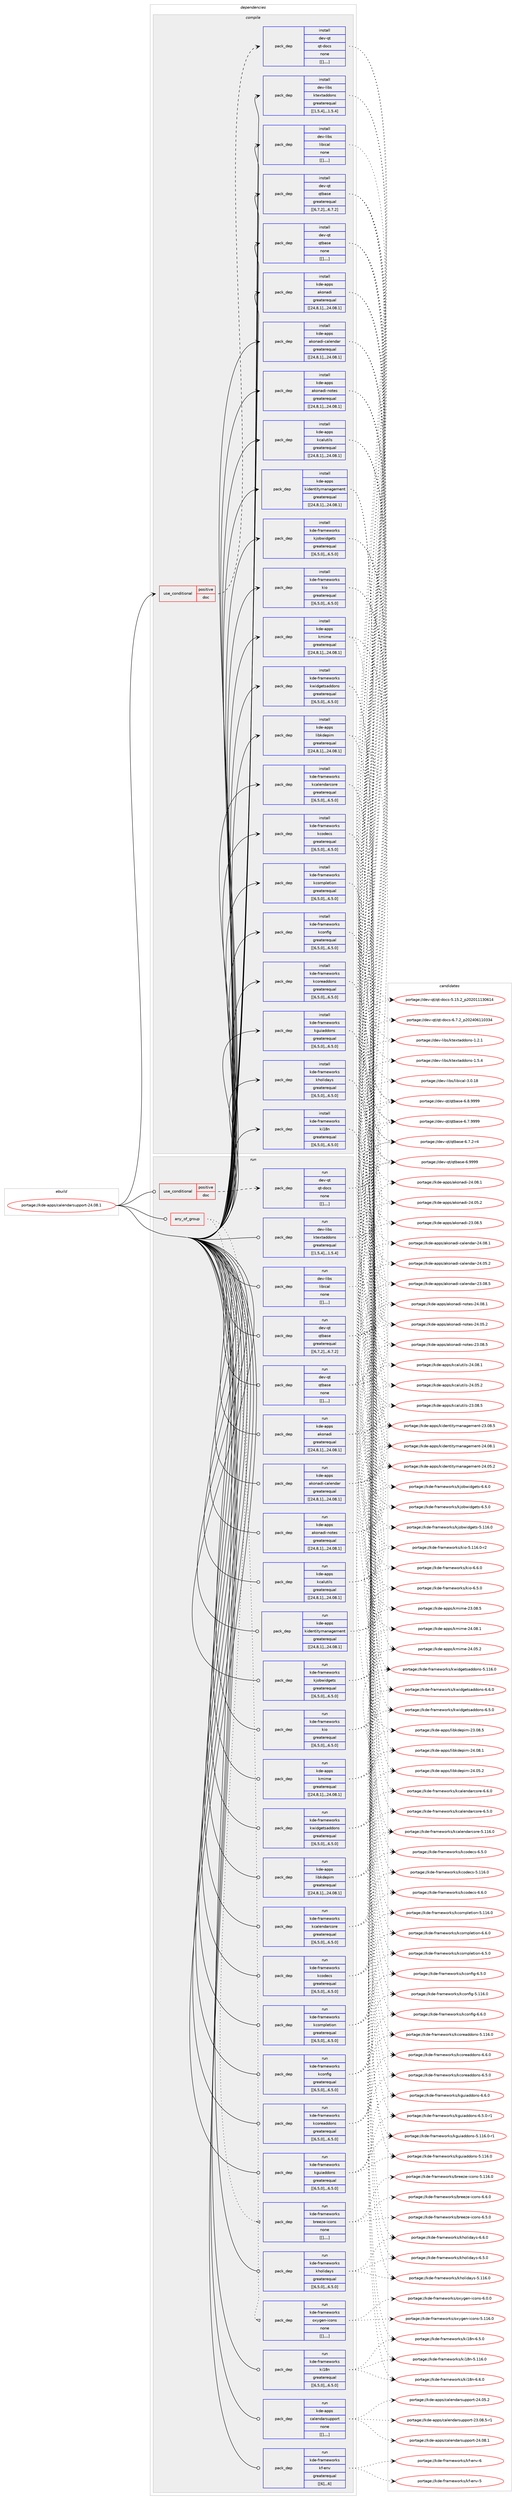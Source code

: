 digraph prolog {

# *************
# Graph options
# *************

newrank=true;
concentrate=true;
compound=true;
graph [rankdir=LR,fontname=Helvetica,fontsize=10,ranksep=1.5];#, ranksep=2.5, nodesep=0.2];
edge  [arrowhead=vee];
node  [fontname=Helvetica,fontsize=10];

# **********
# The ebuild
# **********

subgraph cluster_leftcol {
color=gray;
label=<<i>ebuild</i>>;
id [label="portage://kde-apps/calendarsupport-24.08.1", color=red, width=4, href="../kde-apps/calendarsupport-24.08.1.svg"];
}

# ****************
# The dependencies
# ****************

subgraph cluster_midcol {
color=gray;
label=<<i>dependencies</i>>;
subgraph cluster_compile {
fillcolor="#eeeeee";
style=filled;
label=<<i>compile</i>>;
subgraph cond68653 {
dependency251600 [label=<<TABLE BORDER="0" CELLBORDER="1" CELLSPACING="0" CELLPADDING="4"><TR><TD ROWSPAN="3" CELLPADDING="10">use_conditional</TD></TR><TR><TD>positive</TD></TR><TR><TD>doc</TD></TR></TABLE>>, shape=none, color=red];
subgraph pack181320 {
dependency251601 [label=<<TABLE BORDER="0" CELLBORDER="1" CELLSPACING="0" CELLPADDING="4" WIDTH="220"><TR><TD ROWSPAN="6" CELLPADDING="30">pack_dep</TD></TR><TR><TD WIDTH="110">install</TD></TR><TR><TD>dev-qt</TD></TR><TR><TD>qt-docs</TD></TR><TR><TD>none</TD></TR><TR><TD>[[],,,,]</TD></TR></TABLE>>, shape=none, color=blue];
}
dependency251600:e -> dependency251601:w [weight=20,style="dashed",arrowhead="vee"];
}
id:e -> dependency251600:w [weight=20,style="solid",arrowhead="vee"];
subgraph pack181321 {
dependency251602 [label=<<TABLE BORDER="0" CELLBORDER="1" CELLSPACING="0" CELLPADDING="4" WIDTH="220"><TR><TD ROWSPAN="6" CELLPADDING="30">pack_dep</TD></TR><TR><TD WIDTH="110">install</TD></TR><TR><TD>dev-libs</TD></TR><TR><TD>ktextaddons</TD></TR><TR><TD>greaterequal</TD></TR><TR><TD>[[1,5,4],,,1.5.4]</TD></TR></TABLE>>, shape=none, color=blue];
}
id:e -> dependency251602:w [weight=20,style="solid",arrowhead="vee"];
subgraph pack181322 {
dependency251603 [label=<<TABLE BORDER="0" CELLBORDER="1" CELLSPACING="0" CELLPADDING="4" WIDTH="220"><TR><TD ROWSPAN="6" CELLPADDING="30">pack_dep</TD></TR><TR><TD WIDTH="110">install</TD></TR><TR><TD>dev-libs</TD></TR><TR><TD>libical</TD></TR><TR><TD>none</TD></TR><TR><TD>[[],,,,]</TD></TR></TABLE>>, shape=none, color=blue];
}
id:e -> dependency251603:w [weight=20,style="solid",arrowhead="vee"];
subgraph pack181323 {
dependency251604 [label=<<TABLE BORDER="0" CELLBORDER="1" CELLSPACING="0" CELLPADDING="4" WIDTH="220"><TR><TD ROWSPAN="6" CELLPADDING="30">pack_dep</TD></TR><TR><TD WIDTH="110">install</TD></TR><TR><TD>dev-qt</TD></TR><TR><TD>qtbase</TD></TR><TR><TD>greaterequal</TD></TR><TR><TD>[[6,7,2],,,6.7.2]</TD></TR></TABLE>>, shape=none, color=blue];
}
id:e -> dependency251604:w [weight=20,style="solid",arrowhead="vee"];
subgraph pack181324 {
dependency251605 [label=<<TABLE BORDER="0" CELLBORDER="1" CELLSPACING="0" CELLPADDING="4" WIDTH="220"><TR><TD ROWSPAN="6" CELLPADDING="30">pack_dep</TD></TR><TR><TD WIDTH="110">install</TD></TR><TR><TD>dev-qt</TD></TR><TR><TD>qtbase</TD></TR><TR><TD>none</TD></TR><TR><TD>[[],,,,]</TD></TR></TABLE>>, shape=none, color=blue];
}
id:e -> dependency251605:w [weight=20,style="solid",arrowhead="vee"];
subgraph pack181325 {
dependency251606 [label=<<TABLE BORDER="0" CELLBORDER="1" CELLSPACING="0" CELLPADDING="4" WIDTH="220"><TR><TD ROWSPAN="6" CELLPADDING="30">pack_dep</TD></TR><TR><TD WIDTH="110">install</TD></TR><TR><TD>kde-apps</TD></TR><TR><TD>akonadi</TD></TR><TR><TD>greaterequal</TD></TR><TR><TD>[[24,8,1],,,24.08.1]</TD></TR></TABLE>>, shape=none, color=blue];
}
id:e -> dependency251606:w [weight=20,style="solid",arrowhead="vee"];
subgraph pack181326 {
dependency251607 [label=<<TABLE BORDER="0" CELLBORDER="1" CELLSPACING="0" CELLPADDING="4" WIDTH="220"><TR><TD ROWSPAN="6" CELLPADDING="30">pack_dep</TD></TR><TR><TD WIDTH="110">install</TD></TR><TR><TD>kde-apps</TD></TR><TR><TD>akonadi-calendar</TD></TR><TR><TD>greaterequal</TD></TR><TR><TD>[[24,8,1],,,24.08.1]</TD></TR></TABLE>>, shape=none, color=blue];
}
id:e -> dependency251607:w [weight=20,style="solid",arrowhead="vee"];
subgraph pack181327 {
dependency251608 [label=<<TABLE BORDER="0" CELLBORDER="1" CELLSPACING="0" CELLPADDING="4" WIDTH="220"><TR><TD ROWSPAN="6" CELLPADDING="30">pack_dep</TD></TR><TR><TD WIDTH="110">install</TD></TR><TR><TD>kde-apps</TD></TR><TR><TD>akonadi-notes</TD></TR><TR><TD>greaterequal</TD></TR><TR><TD>[[24,8,1],,,24.08.1]</TD></TR></TABLE>>, shape=none, color=blue];
}
id:e -> dependency251608:w [weight=20,style="solid",arrowhead="vee"];
subgraph pack181328 {
dependency251609 [label=<<TABLE BORDER="0" CELLBORDER="1" CELLSPACING="0" CELLPADDING="4" WIDTH="220"><TR><TD ROWSPAN="6" CELLPADDING="30">pack_dep</TD></TR><TR><TD WIDTH="110">install</TD></TR><TR><TD>kde-apps</TD></TR><TR><TD>kcalutils</TD></TR><TR><TD>greaterequal</TD></TR><TR><TD>[[24,8,1],,,24.08.1]</TD></TR></TABLE>>, shape=none, color=blue];
}
id:e -> dependency251609:w [weight=20,style="solid",arrowhead="vee"];
subgraph pack181329 {
dependency251610 [label=<<TABLE BORDER="0" CELLBORDER="1" CELLSPACING="0" CELLPADDING="4" WIDTH="220"><TR><TD ROWSPAN="6" CELLPADDING="30">pack_dep</TD></TR><TR><TD WIDTH="110">install</TD></TR><TR><TD>kde-apps</TD></TR><TR><TD>kidentitymanagement</TD></TR><TR><TD>greaterequal</TD></TR><TR><TD>[[24,8,1],,,24.08.1]</TD></TR></TABLE>>, shape=none, color=blue];
}
id:e -> dependency251610:w [weight=20,style="solid",arrowhead="vee"];
subgraph pack181330 {
dependency251611 [label=<<TABLE BORDER="0" CELLBORDER="1" CELLSPACING="0" CELLPADDING="4" WIDTH="220"><TR><TD ROWSPAN="6" CELLPADDING="30">pack_dep</TD></TR><TR><TD WIDTH="110">install</TD></TR><TR><TD>kde-apps</TD></TR><TR><TD>kmime</TD></TR><TR><TD>greaterequal</TD></TR><TR><TD>[[24,8,1],,,24.08.1]</TD></TR></TABLE>>, shape=none, color=blue];
}
id:e -> dependency251611:w [weight=20,style="solid",arrowhead="vee"];
subgraph pack181331 {
dependency251612 [label=<<TABLE BORDER="0" CELLBORDER="1" CELLSPACING="0" CELLPADDING="4" WIDTH="220"><TR><TD ROWSPAN="6" CELLPADDING="30">pack_dep</TD></TR><TR><TD WIDTH="110">install</TD></TR><TR><TD>kde-apps</TD></TR><TR><TD>libkdepim</TD></TR><TR><TD>greaterequal</TD></TR><TR><TD>[[24,8,1],,,24.08.1]</TD></TR></TABLE>>, shape=none, color=blue];
}
id:e -> dependency251612:w [weight=20,style="solid",arrowhead="vee"];
subgraph pack181332 {
dependency251613 [label=<<TABLE BORDER="0" CELLBORDER="1" CELLSPACING="0" CELLPADDING="4" WIDTH="220"><TR><TD ROWSPAN="6" CELLPADDING="30">pack_dep</TD></TR><TR><TD WIDTH="110">install</TD></TR><TR><TD>kde-frameworks</TD></TR><TR><TD>kcalendarcore</TD></TR><TR><TD>greaterequal</TD></TR><TR><TD>[[6,5,0],,,6.5.0]</TD></TR></TABLE>>, shape=none, color=blue];
}
id:e -> dependency251613:w [weight=20,style="solid",arrowhead="vee"];
subgraph pack181333 {
dependency251614 [label=<<TABLE BORDER="0" CELLBORDER="1" CELLSPACING="0" CELLPADDING="4" WIDTH="220"><TR><TD ROWSPAN="6" CELLPADDING="30">pack_dep</TD></TR><TR><TD WIDTH="110">install</TD></TR><TR><TD>kde-frameworks</TD></TR><TR><TD>kcodecs</TD></TR><TR><TD>greaterequal</TD></TR><TR><TD>[[6,5,0],,,6.5.0]</TD></TR></TABLE>>, shape=none, color=blue];
}
id:e -> dependency251614:w [weight=20,style="solid",arrowhead="vee"];
subgraph pack181334 {
dependency251615 [label=<<TABLE BORDER="0" CELLBORDER="1" CELLSPACING="0" CELLPADDING="4" WIDTH="220"><TR><TD ROWSPAN="6" CELLPADDING="30">pack_dep</TD></TR><TR><TD WIDTH="110">install</TD></TR><TR><TD>kde-frameworks</TD></TR><TR><TD>kcompletion</TD></TR><TR><TD>greaterequal</TD></TR><TR><TD>[[6,5,0],,,6.5.0]</TD></TR></TABLE>>, shape=none, color=blue];
}
id:e -> dependency251615:w [weight=20,style="solid",arrowhead="vee"];
subgraph pack181335 {
dependency251616 [label=<<TABLE BORDER="0" CELLBORDER="1" CELLSPACING="0" CELLPADDING="4" WIDTH="220"><TR><TD ROWSPAN="6" CELLPADDING="30">pack_dep</TD></TR><TR><TD WIDTH="110">install</TD></TR><TR><TD>kde-frameworks</TD></TR><TR><TD>kconfig</TD></TR><TR><TD>greaterequal</TD></TR><TR><TD>[[6,5,0],,,6.5.0]</TD></TR></TABLE>>, shape=none, color=blue];
}
id:e -> dependency251616:w [weight=20,style="solid",arrowhead="vee"];
subgraph pack181336 {
dependency251617 [label=<<TABLE BORDER="0" CELLBORDER="1" CELLSPACING="0" CELLPADDING="4" WIDTH="220"><TR><TD ROWSPAN="6" CELLPADDING="30">pack_dep</TD></TR><TR><TD WIDTH="110">install</TD></TR><TR><TD>kde-frameworks</TD></TR><TR><TD>kcoreaddons</TD></TR><TR><TD>greaterequal</TD></TR><TR><TD>[[6,5,0],,,6.5.0]</TD></TR></TABLE>>, shape=none, color=blue];
}
id:e -> dependency251617:w [weight=20,style="solid",arrowhead="vee"];
subgraph pack181337 {
dependency251618 [label=<<TABLE BORDER="0" CELLBORDER="1" CELLSPACING="0" CELLPADDING="4" WIDTH="220"><TR><TD ROWSPAN="6" CELLPADDING="30">pack_dep</TD></TR><TR><TD WIDTH="110">install</TD></TR><TR><TD>kde-frameworks</TD></TR><TR><TD>kguiaddons</TD></TR><TR><TD>greaterequal</TD></TR><TR><TD>[[6,5,0],,,6.5.0]</TD></TR></TABLE>>, shape=none, color=blue];
}
id:e -> dependency251618:w [weight=20,style="solid",arrowhead="vee"];
subgraph pack181338 {
dependency251619 [label=<<TABLE BORDER="0" CELLBORDER="1" CELLSPACING="0" CELLPADDING="4" WIDTH="220"><TR><TD ROWSPAN="6" CELLPADDING="30">pack_dep</TD></TR><TR><TD WIDTH="110">install</TD></TR><TR><TD>kde-frameworks</TD></TR><TR><TD>kholidays</TD></TR><TR><TD>greaterequal</TD></TR><TR><TD>[[6,5,0],,,6.5.0]</TD></TR></TABLE>>, shape=none, color=blue];
}
id:e -> dependency251619:w [weight=20,style="solid",arrowhead="vee"];
subgraph pack181339 {
dependency251620 [label=<<TABLE BORDER="0" CELLBORDER="1" CELLSPACING="0" CELLPADDING="4" WIDTH="220"><TR><TD ROWSPAN="6" CELLPADDING="30">pack_dep</TD></TR><TR><TD WIDTH="110">install</TD></TR><TR><TD>kde-frameworks</TD></TR><TR><TD>ki18n</TD></TR><TR><TD>greaterequal</TD></TR><TR><TD>[[6,5,0],,,6.5.0]</TD></TR></TABLE>>, shape=none, color=blue];
}
id:e -> dependency251620:w [weight=20,style="solid",arrowhead="vee"];
subgraph pack181340 {
dependency251621 [label=<<TABLE BORDER="0" CELLBORDER="1" CELLSPACING="0" CELLPADDING="4" WIDTH="220"><TR><TD ROWSPAN="6" CELLPADDING="30">pack_dep</TD></TR><TR><TD WIDTH="110">install</TD></TR><TR><TD>kde-frameworks</TD></TR><TR><TD>kio</TD></TR><TR><TD>greaterequal</TD></TR><TR><TD>[[6,5,0],,,6.5.0]</TD></TR></TABLE>>, shape=none, color=blue];
}
id:e -> dependency251621:w [weight=20,style="solid",arrowhead="vee"];
subgraph pack181341 {
dependency251622 [label=<<TABLE BORDER="0" CELLBORDER="1" CELLSPACING="0" CELLPADDING="4" WIDTH="220"><TR><TD ROWSPAN="6" CELLPADDING="30">pack_dep</TD></TR><TR><TD WIDTH="110">install</TD></TR><TR><TD>kde-frameworks</TD></TR><TR><TD>kjobwidgets</TD></TR><TR><TD>greaterequal</TD></TR><TR><TD>[[6,5,0],,,6.5.0]</TD></TR></TABLE>>, shape=none, color=blue];
}
id:e -> dependency251622:w [weight=20,style="solid",arrowhead="vee"];
subgraph pack181342 {
dependency251623 [label=<<TABLE BORDER="0" CELLBORDER="1" CELLSPACING="0" CELLPADDING="4" WIDTH="220"><TR><TD ROWSPAN="6" CELLPADDING="30">pack_dep</TD></TR><TR><TD WIDTH="110">install</TD></TR><TR><TD>kde-frameworks</TD></TR><TR><TD>kwidgetsaddons</TD></TR><TR><TD>greaterequal</TD></TR><TR><TD>[[6,5,0],,,6.5.0]</TD></TR></TABLE>>, shape=none, color=blue];
}
id:e -> dependency251623:w [weight=20,style="solid",arrowhead="vee"];
}
subgraph cluster_compileandrun {
fillcolor="#eeeeee";
style=filled;
label=<<i>compile and run</i>>;
}
subgraph cluster_run {
fillcolor="#eeeeee";
style=filled;
label=<<i>run</i>>;
subgraph any1467 {
dependency251624 [label=<<TABLE BORDER="0" CELLBORDER="1" CELLSPACING="0" CELLPADDING="4"><TR><TD CELLPADDING="10">any_of_group</TD></TR></TABLE>>, shape=none, color=red];subgraph pack181343 {
dependency251625 [label=<<TABLE BORDER="0" CELLBORDER="1" CELLSPACING="0" CELLPADDING="4" WIDTH="220"><TR><TD ROWSPAN="6" CELLPADDING="30">pack_dep</TD></TR><TR><TD WIDTH="110">run</TD></TR><TR><TD>kde-frameworks</TD></TR><TR><TD>breeze-icons</TD></TR><TR><TD>none</TD></TR><TR><TD>[[],,,,]</TD></TR></TABLE>>, shape=none, color=blue];
}
dependency251624:e -> dependency251625:w [weight=20,style="dotted",arrowhead="oinv"];
subgraph pack181344 {
dependency251626 [label=<<TABLE BORDER="0" CELLBORDER="1" CELLSPACING="0" CELLPADDING="4" WIDTH="220"><TR><TD ROWSPAN="6" CELLPADDING="30">pack_dep</TD></TR><TR><TD WIDTH="110">run</TD></TR><TR><TD>kde-frameworks</TD></TR><TR><TD>oxygen-icons</TD></TR><TR><TD>none</TD></TR><TR><TD>[[],,,,]</TD></TR></TABLE>>, shape=none, color=blue];
}
dependency251624:e -> dependency251626:w [weight=20,style="dotted",arrowhead="oinv"];
}
id:e -> dependency251624:w [weight=20,style="solid",arrowhead="odot"];
subgraph cond68654 {
dependency251627 [label=<<TABLE BORDER="0" CELLBORDER="1" CELLSPACING="0" CELLPADDING="4"><TR><TD ROWSPAN="3" CELLPADDING="10">use_conditional</TD></TR><TR><TD>positive</TD></TR><TR><TD>doc</TD></TR></TABLE>>, shape=none, color=red];
subgraph pack181345 {
dependency251628 [label=<<TABLE BORDER="0" CELLBORDER="1" CELLSPACING="0" CELLPADDING="4" WIDTH="220"><TR><TD ROWSPAN="6" CELLPADDING="30">pack_dep</TD></TR><TR><TD WIDTH="110">run</TD></TR><TR><TD>dev-qt</TD></TR><TR><TD>qt-docs</TD></TR><TR><TD>none</TD></TR><TR><TD>[[],,,,]</TD></TR></TABLE>>, shape=none, color=blue];
}
dependency251627:e -> dependency251628:w [weight=20,style="dashed",arrowhead="vee"];
}
id:e -> dependency251627:w [weight=20,style="solid",arrowhead="odot"];
subgraph pack181346 {
dependency251629 [label=<<TABLE BORDER="0" CELLBORDER="1" CELLSPACING="0" CELLPADDING="4" WIDTH="220"><TR><TD ROWSPAN="6" CELLPADDING="30">pack_dep</TD></TR><TR><TD WIDTH="110">run</TD></TR><TR><TD>dev-libs</TD></TR><TR><TD>ktextaddons</TD></TR><TR><TD>greaterequal</TD></TR><TR><TD>[[1,5,4],,,1.5.4]</TD></TR></TABLE>>, shape=none, color=blue];
}
id:e -> dependency251629:w [weight=20,style="solid",arrowhead="odot"];
subgraph pack181347 {
dependency251630 [label=<<TABLE BORDER="0" CELLBORDER="1" CELLSPACING="0" CELLPADDING="4" WIDTH="220"><TR><TD ROWSPAN="6" CELLPADDING="30">pack_dep</TD></TR><TR><TD WIDTH="110">run</TD></TR><TR><TD>dev-libs</TD></TR><TR><TD>libical</TD></TR><TR><TD>none</TD></TR><TR><TD>[[],,,,]</TD></TR></TABLE>>, shape=none, color=blue];
}
id:e -> dependency251630:w [weight=20,style="solid",arrowhead="odot"];
subgraph pack181348 {
dependency251631 [label=<<TABLE BORDER="0" CELLBORDER="1" CELLSPACING="0" CELLPADDING="4" WIDTH="220"><TR><TD ROWSPAN="6" CELLPADDING="30">pack_dep</TD></TR><TR><TD WIDTH="110">run</TD></TR><TR><TD>dev-qt</TD></TR><TR><TD>qtbase</TD></TR><TR><TD>greaterequal</TD></TR><TR><TD>[[6,7,2],,,6.7.2]</TD></TR></TABLE>>, shape=none, color=blue];
}
id:e -> dependency251631:w [weight=20,style="solid",arrowhead="odot"];
subgraph pack181349 {
dependency251632 [label=<<TABLE BORDER="0" CELLBORDER="1" CELLSPACING="0" CELLPADDING="4" WIDTH="220"><TR><TD ROWSPAN="6" CELLPADDING="30">pack_dep</TD></TR><TR><TD WIDTH="110">run</TD></TR><TR><TD>dev-qt</TD></TR><TR><TD>qtbase</TD></TR><TR><TD>none</TD></TR><TR><TD>[[],,,,]</TD></TR></TABLE>>, shape=none, color=blue];
}
id:e -> dependency251632:w [weight=20,style="solid",arrowhead="odot"];
subgraph pack181350 {
dependency251633 [label=<<TABLE BORDER="0" CELLBORDER="1" CELLSPACING="0" CELLPADDING="4" WIDTH="220"><TR><TD ROWSPAN="6" CELLPADDING="30">pack_dep</TD></TR><TR><TD WIDTH="110">run</TD></TR><TR><TD>kde-apps</TD></TR><TR><TD>akonadi</TD></TR><TR><TD>greaterequal</TD></TR><TR><TD>[[24,8,1],,,24.08.1]</TD></TR></TABLE>>, shape=none, color=blue];
}
id:e -> dependency251633:w [weight=20,style="solid",arrowhead="odot"];
subgraph pack181351 {
dependency251634 [label=<<TABLE BORDER="0" CELLBORDER="1" CELLSPACING="0" CELLPADDING="4" WIDTH="220"><TR><TD ROWSPAN="6" CELLPADDING="30">pack_dep</TD></TR><TR><TD WIDTH="110">run</TD></TR><TR><TD>kde-apps</TD></TR><TR><TD>akonadi-calendar</TD></TR><TR><TD>greaterequal</TD></TR><TR><TD>[[24,8,1],,,24.08.1]</TD></TR></TABLE>>, shape=none, color=blue];
}
id:e -> dependency251634:w [weight=20,style="solid",arrowhead="odot"];
subgraph pack181352 {
dependency251635 [label=<<TABLE BORDER="0" CELLBORDER="1" CELLSPACING="0" CELLPADDING="4" WIDTH="220"><TR><TD ROWSPAN="6" CELLPADDING="30">pack_dep</TD></TR><TR><TD WIDTH="110">run</TD></TR><TR><TD>kde-apps</TD></TR><TR><TD>akonadi-notes</TD></TR><TR><TD>greaterequal</TD></TR><TR><TD>[[24,8,1],,,24.08.1]</TD></TR></TABLE>>, shape=none, color=blue];
}
id:e -> dependency251635:w [weight=20,style="solid",arrowhead="odot"];
subgraph pack181353 {
dependency251636 [label=<<TABLE BORDER="0" CELLBORDER="1" CELLSPACING="0" CELLPADDING="4" WIDTH="220"><TR><TD ROWSPAN="6" CELLPADDING="30">pack_dep</TD></TR><TR><TD WIDTH="110">run</TD></TR><TR><TD>kde-apps</TD></TR><TR><TD>kcalutils</TD></TR><TR><TD>greaterequal</TD></TR><TR><TD>[[24,8,1],,,24.08.1]</TD></TR></TABLE>>, shape=none, color=blue];
}
id:e -> dependency251636:w [weight=20,style="solid",arrowhead="odot"];
subgraph pack181354 {
dependency251637 [label=<<TABLE BORDER="0" CELLBORDER="1" CELLSPACING="0" CELLPADDING="4" WIDTH="220"><TR><TD ROWSPAN="6" CELLPADDING="30">pack_dep</TD></TR><TR><TD WIDTH="110">run</TD></TR><TR><TD>kde-apps</TD></TR><TR><TD>kidentitymanagement</TD></TR><TR><TD>greaterequal</TD></TR><TR><TD>[[24,8,1],,,24.08.1]</TD></TR></TABLE>>, shape=none, color=blue];
}
id:e -> dependency251637:w [weight=20,style="solid",arrowhead="odot"];
subgraph pack181355 {
dependency251638 [label=<<TABLE BORDER="0" CELLBORDER="1" CELLSPACING="0" CELLPADDING="4" WIDTH="220"><TR><TD ROWSPAN="6" CELLPADDING="30">pack_dep</TD></TR><TR><TD WIDTH="110">run</TD></TR><TR><TD>kde-apps</TD></TR><TR><TD>kmime</TD></TR><TR><TD>greaterequal</TD></TR><TR><TD>[[24,8,1],,,24.08.1]</TD></TR></TABLE>>, shape=none, color=blue];
}
id:e -> dependency251638:w [weight=20,style="solid",arrowhead="odot"];
subgraph pack181356 {
dependency251639 [label=<<TABLE BORDER="0" CELLBORDER="1" CELLSPACING="0" CELLPADDING="4" WIDTH="220"><TR><TD ROWSPAN="6" CELLPADDING="30">pack_dep</TD></TR><TR><TD WIDTH="110">run</TD></TR><TR><TD>kde-apps</TD></TR><TR><TD>libkdepim</TD></TR><TR><TD>greaterequal</TD></TR><TR><TD>[[24,8,1],,,24.08.1]</TD></TR></TABLE>>, shape=none, color=blue];
}
id:e -> dependency251639:w [weight=20,style="solid",arrowhead="odot"];
subgraph pack181357 {
dependency251640 [label=<<TABLE BORDER="0" CELLBORDER="1" CELLSPACING="0" CELLPADDING="4" WIDTH="220"><TR><TD ROWSPAN="6" CELLPADDING="30">pack_dep</TD></TR><TR><TD WIDTH="110">run</TD></TR><TR><TD>kde-frameworks</TD></TR><TR><TD>kcalendarcore</TD></TR><TR><TD>greaterequal</TD></TR><TR><TD>[[6,5,0],,,6.5.0]</TD></TR></TABLE>>, shape=none, color=blue];
}
id:e -> dependency251640:w [weight=20,style="solid",arrowhead="odot"];
subgraph pack181358 {
dependency251641 [label=<<TABLE BORDER="0" CELLBORDER="1" CELLSPACING="0" CELLPADDING="4" WIDTH="220"><TR><TD ROWSPAN="6" CELLPADDING="30">pack_dep</TD></TR><TR><TD WIDTH="110">run</TD></TR><TR><TD>kde-frameworks</TD></TR><TR><TD>kcodecs</TD></TR><TR><TD>greaterequal</TD></TR><TR><TD>[[6,5,0],,,6.5.0]</TD></TR></TABLE>>, shape=none, color=blue];
}
id:e -> dependency251641:w [weight=20,style="solid",arrowhead="odot"];
subgraph pack181359 {
dependency251642 [label=<<TABLE BORDER="0" CELLBORDER="1" CELLSPACING="0" CELLPADDING="4" WIDTH="220"><TR><TD ROWSPAN="6" CELLPADDING="30">pack_dep</TD></TR><TR><TD WIDTH="110">run</TD></TR><TR><TD>kde-frameworks</TD></TR><TR><TD>kcompletion</TD></TR><TR><TD>greaterequal</TD></TR><TR><TD>[[6,5,0],,,6.5.0]</TD></TR></TABLE>>, shape=none, color=blue];
}
id:e -> dependency251642:w [weight=20,style="solid",arrowhead="odot"];
subgraph pack181360 {
dependency251643 [label=<<TABLE BORDER="0" CELLBORDER="1" CELLSPACING="0" CELLPADDING="4" WIDTH="220"><TR><TD ROWSPAN="6" CELLPADDING="30">pack_dep</TD></TR><TR><TD WIDTH="110">run</TD></TR><TR><TD>kde-frameworks</TD></TR><TR><TD>kconfig</TD></TR><TR><TD>greaterequal</TD></TR><TR><TD>[[6,5,0],,,6.5.0]</TD></TR></TABLE>>, shape=none, color=blue];
}
id:e -> dependency251643:w [weight=20,style="solid",arrowhead="odot"];
subgraph pack181361 {
dependency251644 [label=<<TABLE BORDER="0" CELLBORDER="1" CELLSPACING="0" CELLPADDING="4" WIDTH="220"><TR><TD ROWSPAN="6" CELLPADDING="30">pack_dep</TD></TR><TR><TD WIDTH="110">run</TD></TR><TR><TD>kde-frameworks</TD></TR><TR><TD>kcoreaddons</TD></TR><TR><TD>greaterequal</TD></TR><TR><TD>[[6,5,0],,,6.5.0]</TD></TR></TABLE>>, shape=none, color=blue];
}
id:e -> dependency251644:w [weight=20,style="solid",arrowhead="odot"];
subgraph pack181362 {
dependency251645 [label=<<TABLE BORDER="0" CELLBORDER="1" CELLSPACING="0" CELLPADDING="4" WIDTH="220"><TR><TD ROWSPAN="6" CELLPADDING="30">pack_dep</TD></TR><TR><TD WIDTH="110">run</TD></TR><TR><TD>kde-frameworks</TD></TR><TR><TD>kf-env</TD></TR><TR><TD>greaterequal</TD></TR><TR><TD>[[6],,,6]</TD></TR></TABLE>>, shape=none, color=blue];
}
id:e -> dependency251645:w [weight=20,style="solid",arrowhead="odot"];
subgraph pack181363 {
dependency251646 [label=<<TABLE BORDER="0" CELLBORDER="1" CELLSPACING="0" CELLPADDING="4" WIDTH="220"><TR><TD ROWSPAN="6" CELLPADDING="30">pack_dep</TD></TR><TR><TD WIDTH="110">run</TD></TR><TR><TD>kde-frameworks</TD></TR><TR><TD>kguiaddons</TD></TR><TR><TD>greaterequal</TD></TR><TR><TD>[[6,5,0],,,6.5.0]</TD></TR></TABLE>>, shape=none, color=blue];
}
id:e -> dependency251646:w [weight=20,style="solid",arrowhead="odot"];
subgraph pack181364 {
dependency251647 [label=<<TABLE BORDER="0" CELLBORDER="1" CELLSPACING="0" CELLPADDING="4" WIDTH="220"><TR><TD ROWSPAN="6" CELLPADDING="30">pack_dep</TD></TR><TR><TD WIDTH="110">run</TD></TR><TR><TD>kde-frameworks</TD></TR><TR><TD>kholidays</TD></TR><TR><TD>greaterequal</TD></TR><TR><TD>[[6,5,0],,,6.5.0]</TD></TR></TABLE>>, shape=none, color=blue];
}
id:e -> dependency251647:w [weight=20,style="solid",arrowhead="odot"];
subgraph pack181365 {
dependency251648 [label=<<TABLE BORDER="0" CELLBORDER="1" CELLSPACING="0" CELLPADDING="4" WIDTH="220"><TR><TD ROWSPAN="6" CELLPADDING="30">pack_dep</TD></TR><TR><TD WIDTH="110">run</TD></TR><TR><TD>kde-frameworks</TD></TR><TR><TD>ki18n</TD></TR><TR><TD>greaterequal</TD></TR><TR><TD>[[6,5,0],,,6.5.0]</TD></TR></TABLE>>, shape=none, color=blue];
}
id:e -> dependency251648:w [weight=20,style="solid",arrowhead="odot"];
subgraph pack181366 {
dependency251649 [label=<<TABLE BORDER="0" CELLBORDER="1" CELLSPACING="0" CELLPADDING="4" WIDTH="220"><TR><TD ROWSPAN="6" CELLPADDING="30">pack_dep</TD></TR><TR><TD WIDTH="110">run</TD></TR><TR><TD>kde-frameworks</TD></TR><TR><TD>kio</TD></TR><TR><TD>greaterequal</TD></TR><TR><TD>[[6,5,0],,,6.5.0]</TD></TR></TABLE>>, shape=none, color=blue];
}
id:e -> dependency251649:w [weight=20,style="solid",arrowhead="odot"];
subgraph pack181367 {
dependency251650 [label=<<TABLE BORDER="0" CELLBORDER="1" CELLSPACING="0" CELLPADDING="4" WIDTH="220"><TR><TD ROWSPAN="6" CELLPADDING="30">pack_dep</TD></TR><TR><TD WIDTH="110">run</TD></TR><TR><TD>kde-frameworks</TD></TR><TR><TD>kjobwidgets</TD></TR><TR><TD>greaterequal</TD></TR><TR><TD>[[6,5,0],,,6.5.0]</TD></TR></TABLE>>, shape=none, color=blue];
}
id:e -> dependency251650:w [weight=20,style="solid",arrowhead="odot"];
subgraph pack181368 {
dependency251651 [label=<<TABLE BORDER="0" CELLBORDER="1" CELLSPACING="0" CELLPADDING="4" WIDTH="220"><TR><TD ROWSPAN="6" CELLPADDING="30">pack_dep</TD></TR><TR><TD WIDTH="110">run</TD></TR><TR><TD>kde-frameworks</TD></TR><TR><TD>kwidgetsaddons</TD></TR><TR><TD>greaterequal</TD></TR><TR><TD>[[6,5,0],,,6.5.0]</TD></TR></TABLE>>, shape=none, color=blue];
}
id:e -> dependency251651:w [weight=20,style="solid",arrowhead="odot"];
subgraph pack181369 {
dependency251652 [label=<<TABLE BORDER="0" CELLBORDER="1" CELLSPACING="0" CELLPADDING="4" WIDTH="220"><TR><TD ROWSPAN="6" CELLPADDING="30">pack_dep</TD></TR><TR><TD WIDTH="110">run</TD></TR><TR><TD>kde-apps</TD></TR><TR><TD>calendarsupport</TD></TR><TR><TD>none</TD></TR><TR><TD>[[],,,,]</TD></TR></TABLE>>, shape=none, color=blue];
}
id:e -> dependency251652:w [weight=20,style="solid",arrowhead="odot"];
}
}

# **************
# The candidates
# **************

subgraph cluster_choices {
rank=same;
color=gray;
label=<<i>candidates</i>>;

subgraph choice181320 {
color=black;
nodesep=1;
choice1001011184511311647113116451001119911545544655465095112504850524854494948515152 [label="portage://dev-qt/qt-docs-6.7.2_p202406110334", color=red, width=4,href="../dev-qt/qt-docs-6.7.2_p202406110334.svg"];
choice100101118451131164711311645100111991154553464953465095112504850484949495148544952 [label="portage://dev-qt/qt-docs-5.15.2_p202011130614", color=red, width=4,href="../dev-qt/qt-docs-5.15.2_p202011130614.svg"];
dependency251601:e -> choice1001011184511311647113116451001119911545544655465095112504850524854494948515152:w [style=dotted,weight="100"];
dependency251601:e -> choice100101118451131164711311645100111991154553464953465095112504850484949495148544952:w [style=dotted,weight="100"];
}
subgraph choice181321 {
color=black;
nodesep=1;
choice10010111845108105981154710711610112011697100100111110115454946534652 [label="portage://dev-libs/ktextaddons-1.5.4", color=red, width=4,href="../dev-libs/ktextaddons-1.5.4.svg"];
choice10010111845108105981154710711610112011697100100111110115454946504649 [label="portage://dev-libs/ktextaddons-1.2.1", color=red, width=4,href="../dev-libs/ktextaddons-1.2.1.svg"];
dependency251602:e -> choice10010111845108105981154710711610112011697100100111110115454946534652:w [style=dotted,weight="100"];
dependency251602:e -> choice10010111845108105981154710711610112011697100100111110115454946504649:w [style=dotted,weight="100"];
}
subgraph choice181322 {
color=black;
nodesep=1;
choice10010111845108105981154710810598105999710845514648464956 [label="portage://dev-libs/libical-3.0.18", color=red, width=4,href="../dev-libs/libical-3.0.18.svg"];
dependency251603:e -> choice10010111845108105981154710810598105999710845514648464956:w [style=dotted,weight="100"];
}
subgraph choice181323 {
color=black;
nodesep=1;
choice1001011184511311647113116989711510145544657575757 [label="portage://dev-qt/qtbase-6.9999", color=red, width=4,href="../dev-qt/qtbase-6.9999.svg"];
choice10010111845113116471131169897115101455446564657575757 [label="portage://dev-qt/qtbase-6.8.9999", color=red, width=4,href="../dev-qt/qtbase-6.8.9999.svg"];
choice10010111845113116471131169897115101455446554657575757 [label="portage://dev-qt/qtbase-6.7.9999", color=red, width=4,href="../dev-qt/qtbase-6.7.9999.svg"];
choice100101118451131164711311698971151014554465546504511452 [label="portage://dev-qt/qtbase-6.7.2-r4", color=red, width=4,href="../dev-qt/qtbase-6.7.2-r4.svg"];
dependency251604:e -> choice1001011184511311647113116989711510145544657575757:w [style=dotted,weight="100"];
dependency251604:e -> choice10010111845113116471131169897115101455446564657575757:w [style=dotted,weight="100"];
dependency251604:e -> choice10010111845113116471131169897115101455446554657575757:w [style=dotted,weight="100"];
dependency251604:e -> choice100101118451131164711311698971151014554465546504511452:w [style=dotted,weight="100"];
}
subgraph choice181324 {
color=black;
nodesep=1;
choice1001011184511311647113116989711510145544657575757 [label="portage://dev-qt/qtbase-6.9999", color=red, width=4,href="../dev-qt/qtbase-6.9999.svg"];
choice10010111845113116471131169897115101455446564657575757 [label="portage://dev-qt/qtbase-6.8.9999", color=red, width=4,href="../dev-qt/qtbase-6.8.9999.svg"];
choice10010111845113116471131169897115101455446554657575757 [label="portage://dev-qt/qtbase-6.7.9999", color=red, width=4,href="../dev-qt/qtbase-6.7.9999.svg"];
choice100101118451131164711311698971151014554465546504511452 [label="portage://dev-qt/qtbase-6.7.2-r4", color=red, width=4,href="../dev-qt/qtbase-6.7.2-r4.svg"];
dependency251605:e -> choice1001011184511311647113116989711510145544657575757:w [style=dotted,weight="100"];
dependency251605:e -> choice10010111845113116471131169897115101455446564657575757:w [style=dotted,weight="100"];
dependency251605:e -> choice10010111845113116471131169897115101455446554657575757:w [style=dotted,weight="100"];
dependency251605:e -> choice100101118451131164711311698971151014554465546504511452:w [style=dotted,weight="100"];
}
subgraph choice181325 {
color=black;
nodesep=1;
choice10710010145971121121154797107111110971001054550524648564649 [label="portage://kde-apps/akonadi-24.08.1", color=red, width=4,href="../kde-apps/akonadi-24.08.1.svg"];
choice10710010145971121121154797107111110971001054550524648534650 [label="portage://kde-apps/akonadi-24.05.2", color=red, width=4,href="../kde-apps/akonadi-24.05.2.svg"];
choice10710010145971121121154797107111110971001054550514648564653 [label="portage://kde-apps/akonadi-23.08.5", color=red, width=4,href="../kde-apps/akonadi-23.08.5.svg"];
dependency251606:e -> choice10710010145971121121154797107111110971001054550524648564649:w [style=dotted,weight="100"];
dependency251606:e -> choice10710010145971121121154797107111110971001054550524648534650:w [style=dotted,weight="100"];
dependency251606:e -> choice10710010145971121121154797107111110971001054550514648564653:w [style=dotted,weight="100"];
}
subgraph choice181326 {
color=black;
nodesep=1;
choice1071001014597112112115479710711111097100105459997108101110100971144550524648564649 [label="portage://kde-apps/akonadi-calendar-24.08.1", color=red, width=4,href="../kde-apps/akonadi-calendar-24.08.1.svg"];
choice1071001014597112112115479710711111097100105459997108101110100971144550524648534650 [label="portage://kde-apps/akonadi-calendar-24.05.2", color=red, width=4,href="../kde-apps/akonadi-calendar-24.05.2.svg"];
choice1071001014597112112115479710711111097100105459997108101110100971144550514648564653 [label="portage://kde-apps/akonadi-calendar-23.08.5", color=red, width=4,href="../kde-apps/akonadi-calendar-23.08.5.svg"];
dependency251607:e -> choice1071001014597112112115479710711111097100105459997108101110100971144550524648564649:w [style=dotted,weight="100"];
dependency251607:e -> choice1071001014597112112115479710711111097100105459997108101110100971144550524648534650:w [style=dotted,weight="100"];
dependency251607:e -> choice1071001014597112112115479710711111097100105459997108101110100971144550514648564653:w [style=dotted,weight="100"];
}
subgraph choice181327 {
color=black;
nodesep=1;
choice1071001014597112112115479710711111097100105451101111161011154550524648564649 [label="portage://kde-apps/akonadi-notes-24.08.1", color=red, width=4,href="../kde-apps/akonadi-notes-24.08.1.svg"];
choice1071001014597112112115479710711111097100105451101111161011154550524648534650 [label="portage://kde-apps/akonadi-notes-24.05.2", color=red, width=4,href="../kde-apps/akonadi-notes-24.05.2.svg"];
choice1071001014597112112115479710711111097100105451101111161011154550514648564653 [label="portage://kde-apps/akonadi-notes-23.08.5", color=red, width=4,href="../kde-apps/akonadi-notes-23.08.5.svg"];
dependency251608:e -> choice1071001014597112112115479710711111097100105451101111161011154550524648564649:w [style=dotted,weight="100"];
dependency251608:e -> choice1071001014597112112115479710711111097100105451101111161011154550524648534650:w [style=dotted,weight="100"];
dependency251608:e -> choice1071001014597112112115479710711111097100105451101111161011154550514648564653:w [style=dotted,weight="100"];
}
subgraph choice181328 {
color=black;
nodesep=1;
choice10710010145971121121154710799971081171161051081154550524648564649 [label="portage://kde-apps/kcalutils-24.08.1", color=red, width=4,href="../kde-apps/kcalutils-24.08.1.svg"];
choice10710010145971121121154710799971081171161051081154550524648534650 [label="portage://kde-apps/kcalutils-24.05.2", color=red, width=4,href="../kde-apps/kcalutils-24.05.2.svg"];
choice10710010145971121121154710799971081171161051081154550514648564653 [label="portage://kde-apps/kcalutils-23.08.5", color=red, width=4,href="../kde-apps/kcalutils-23.08.5.svg"];
dependency251609:e -> choice10710010145971121121154710799971081171161051081154550524648564649:w [style=dotted,weight="100"];
dependency251609:e -> choice10710010145971121121154710799971081171161051081154550524648534650:w [style=dotted,weight="100"];
dependency251609:e -> choice10710010145971121121154710799971081171161051081154550514648564653:w [style=dotted,weight="100"];
}
subgraph choice181329 {
color=black;
nodesep=1;
choice10710010145971121121154710710510010111011610511612110997110971031011091011101164550524648564649 [label="portage://kde-apps/kidentitymanagement-24.08.1", color=red, width=4,href="../kde-apps/kidentitymanagement-24.08.1.svg"];
choice10710010145971121121154710710510010111011610511612110997110971031011091011101164550524648534650 [label="portage://kde-apps/kidentitymanagement-24.05.2", color=red, width=4,href="../kde-apps/kidentitymanagement-24.05.2.svg"];
choice10710010145971121121154710710510010111011610511612110997110971031011091011101164550514648564653 [label="portage://kde-apps/kidentitymanagement-23.08.5", color=red, width=4,href="../kde-apps/kidentitymanagement-23.08.5.svg"];
dependency251610:e -> choice10710010145971121121154710710510010111011610511612110997110971031011091011101164550524648564649:w [style=dotted,weight="100"];
dependency251610:e -> choice10710010145971121121154710710510010111011610511612110997110971031011091011101164550524648534650:w [style=dotted,weight="100"];
dependency251610:e -> choice10710010145971121121154710710510010111011610511612110997110971031011091011101164550514648564653:w [style=dotted,weight="100"];
}
subgraph choice181330 {
color=black;
nodesep=1;
choice1071001014597112112115471071091051091014550524648564649 [label="portage://kde-apps/kmime-24.08.1", color=red, width=4,href="../kde-apps/kmime-24.08.1.svg"];
choice1071001014597112112115471071091051091014550524648534650 [label="portage://kde-apps/kmime-24.05.2", color=red, width=4,href="../kde-apps/kmime-24.05.2.svg"];
choice1071001014597112112115471071091051091014550514648564653 [label="portage://kde-apps/kmime-23.08.5", color=red, width=4,href="../kde-apps/kmime-23.08.5.svg"];
dependency251611:e -> choice1071001014597112112115471071091051091014550524648564649:w [style=dotted,weight="100"];
dependency251611:e -> choice1071001014597112112115471071091051091014550524648534650:w [style=dotted,weight="100"];
dependency251611:e -> choice1071001014597112112115471071091051091014550514648564653:w [style=dotted,weight="100"];
}
subgraph choice181331 {
color=black;
nodesep=1;
choice107100101459711211211547108105981071001011121051094550524648564649 [label="portage://kde-apps/libkdepim-24.08.1", color=red, width=4,href="../kde-apps/libkdepim-24.08.1.svg"];
choice107100101459711211211547108105981071001011121051094550524648534650 [label="portage://kde-apps/libkdepim-24.05.2", color=red, width=4,href="../kde-apps/libkdepim-24.05.2.svg"];
choice107100101459711211211547108105981071001011121051094550514648564653 [label="portage://kde-apps/libkdepim-23.08.5", color=red, width=4,href="../kde-apps/libkdepim-23.08.5.svg"];
dependency251612:e -> choice107100101459711211211547108105981071001011121051094550524648564649:w [style=dotted,weight="100"];
dependency251612:e -> choice107100101459711211211547108105981071001011121051094550524648534650:w [style=dotted,weight="100"];
dependency251612:e -> choice107100101459711211211547108105981071001011121051094550514648564653:w [style=dotted,weight="100"];
}
subgraph choice181332 {
color=black;
nodesep=1;
choice10710010145102114971091011191111141071154710799971081011101009711499111114101455446544648 [label="portage://kde-frameworks/kcalendarcore-6.6.0", color=red, width=4,href="../kde-frameworks/kcalendarcore-6.6.0.svg"];
choice10710010145102114971091011191111141071154710799971081011101009711499111114101455446534648 [label="portage://kde-frameworks/kcalendarcore-6.5.0", color=red, width=4,href="../kde-frameworks/kcalendarcore-6.5.0.svg"];
choice107100101451021149710910111911111410711547107999710810111010097114991111141014553464949544648 [label="portage://kde-frameworks/kcalendarcore-5.116.0", color=red, width=4,href="../kde-frameworks/kcalendarcore-5.116.0.svg"];
dependency251613:e -> choice10710010145102114971091011191111141071154710799971081011101009711499111114101455446544648:w [style=dotted,weight="100"];
dependency251613:e -> choice10710010145102114971091011191111141071154710799971081011101009711499111114101455446534648:w [style=dotted,weight="100"];
dependency251613:e -> choice107100101451021149710910111911111410711547107999710810111010097114991111141014553464949544648:w [style=dotted,weight="100"];
}
subgraph choice181333 {
color=black;
nodesep=1;
choice1071001014510211497109101119111114107115471079911110010199115455446544648 [label="portage://kde-frameworks/kcodecs-6.6.0", color=red, width=4,href="../kde-frameworks/kcodecs-6.6.0.svg"];
choice1071001014510211497109101119111114107115471079911110010199115455446534648 [label="portage://kde-frameworks/kcodecs-6.5.0", color=red, width=4,href="../kde-frameworks/kcodecs-6.5.0.svg"];
choice10710010145102114971091011191111141071154710799111100101991154553464949544648 [label="portage://kde-frameworks/kcodecs-5.116.0", color=red, width=4,href="../kde-frameworks/kcodecs-5.116.0.svg"];
dependency251614:e -> choice1071001014510211497109101119111114107115471079911110010199115455446544648:w [style=dotted,weight="100"];
dependency251614:e -> choice1071001014510211497109101119111114107115471079911110010199115455446534648:w [style=dotted,weight="100"];
dependency251614:e -> choice10710010145102114971091011191111141071154710799111100101991154553464949544648:w [style=dotted,weight="100"];
}
subgraph choice181334 {
color=black;
nodesep=1;
choice10710010145102114971091011191111141071154710799111109112108101116105111110455446544648 [label="portage://kde-frameworks/kcompletion-6.6.0", color=red, width=4,href="../kde-frameworks/kcompletion-6.6.0.svg"];
choice10710010145102114971091011191111141071154710799111109112108101116105111110455446534648 [label="portage://kde-frameworks/kcompletion-6.5.0", color=red, width=4,href="../kde-frameworks/kcompletion-6.5.0.svg"];
choice107100101451021149710910111911111410711547107991111091121081011161051111104553464949544648 [label="portage://kde-frameworks/kcompletion-5.116.0", color=red, width=4,href="../kde-frameworks/kcompletion-5.116.0.svg"];
dependency251615:e -> choice10710010145102114971091011191111141071154710799111109112108101116105111110455446544648:w [style=dotted,weight="100"];
dependency251615:e -> choice10710010145102114971091011191111141071154710799111109112108101116105111110455446534648:w [style=dotted,weight="100"];
dependency251615:e -> choice107100101451021149710910111911111410711547107991111091121081011161051111104553464949544648:w [style=dotted,weight="100"];
}
subgraph choice181335 {
color=black;
nodesep=1;
choice10710010145102114971091011191111141071154710799111110102105103455446544648 [label="portage://kde-frameworks/kconfig-6.6.0", color=red, width=4,href="../kde-frameworks/kconfig-6.6.0.svg"];
choice10710010145102114971091011191111141071154710799111110102105103455446534648 [label="portage://kde-frameworks/kconfig-6.5.0", color=red, width=4,href="../kde-frameworks/kconfig-6.5.0.svg"];
choice107100101451021149710910111911111410711547107991111101021051034553464949544648 [label="portage://kde-frameworks/kconfig-5.116.0", color=red, width=4,href="../kde-frameworks/kconfig-5.116.0.svg"];
dependency251616:e -> choice10710010145102114971091011191111141071154710799111110102105103455446544648:w [style=dotted,weight="100"];
dependency251616:e -> choice10710010145102114971091011191111141071154710799111110102105103455446534648:w [style=dotted,weight="100"];
dependency251616:e -> choice107100101451021149710910111911111410711547107991111101021051034553464949544648:w [style=dotted,weight="100"];
}
subgraph choice181336 {
color=black;
nodesep=1;
choice1071001014510211497109101119111114107115471079911111410197100100111110115455446544648 [label="portage://kde-frameworks/kcoreaddons-6.6.0", color=red, width=4,href="../kde-frameworks/kcoreaddons-6.6.0.svg"];
choice1071001014510211497109101119111114107115471079911111410197100100111110115455446534648 [label="portage://kde-frameworks/kcoreaddons-6.5.0", color=red, width=4,href="../kde-frameworks/kcoreaddons-6.5.0.svg"];
choice10710010145102114971091011191111141071154710799111114101971001001111101154553464949544648 [label="portage://kde-frameworks/kcoreaddons-5.116.0", color=red, width=4,href="../kde-frameworks/kcoreaddons-5.116.0.svg"];
dependency251617:e -> choice1071001014510211497109101119111114107115471079911111410197100100111110115455446544648:w [style=dotted,weight="100"];
dependency251617:e -> choice1071001014510211497109101119111114107115471079911111410197100100111110115455446534648:w [style=dotted,weight="100"];
dependency251617:e -> choice10710010145102114971091011191111141071154710799111114101971001001111101154553464949544648:w [style=dotted,weight="100"];
}
subgraph choice181337 {
color=black;
nodesep=1;
choice10710010145102114971091011191111141071154710710311710597100100111110115455446544648 [label="portage://kde-frameworks/kguiaddons-6.6.0", color=red, width=4,href="../kde-frameworks/kguiaddons-6.6.0.svg"];
choice107100101451021149710910111911111410711547107103117105971001001111101154554465346484511449 [label="portage://kde-frameworks/kguiaddons-6.5.0-r1", color=red, width=4,href="../kde-frameworks/kguiaddons-6.5.0-r1.svg"];
choice1071001014510211497109101119111114107115471071031171059710010011111011545534649495446484511449 [label="portage://kde-frameworks/kguiaddons-5.116.0-r1", color=red, width=4,href="../kde-frameworks/kguiaddons-5.116.0-r1.svg"];
choice107100101451021149710910111911111410711547107103117105971001001111101154553464949544648 [label="portage://kde-frameworks/kguiaddons-5.116.0", color=red, width=4,href="../kde-frameworks/kguiaddons-5.116.0.svg"];
dependency251618:e -> choice10710010145102114971091011191111141071154710710311710597100100111110115455446544648:w [style=dotted,weight="100"];
dependency251618:e -> choice107100101451021149710910111911111410711547107103117105971001001111101154554465346484511449:w [style=dotted,weight="100"];
dependency251618:e -> choice1071001014510211497109101119111114107115471071031171059710010011111011545534649495446484511449:w [style=dotted,weight="100"];
dependency251618:e -> choice107100101451021149710910111911111410711547107103117105971001001111101154553464949544648:w [style=dotted,weight="100"];
}
subgraph choice181338 {
color=black;
nodesep=1;
choice10710010145102114971091011191111141071154710710411110810510097121115455446544648 [label="portage://kde-frameworks/kholidays-6.6.0", color=red, width=4,href="../kde-frameworks/kholidays-6.6.0.svg"];
choice10710010145102114971091011191111141071154710710411110810510097121115455446534648 [label="portage://kde-frameworks/kholidays-6.5.0", color=red, width=4,href="../kde-frameworks/kholidays-6.5.0.svg"];
choice107100101451021149710910111911111410711547107104111108105100971211154553464949544648 [label="portage://kde-frameworks/kholidays-5.116.0", color=red, width=4,href="../kde-frameworks/kholidays-5.116.0.svg"];
dependency251619:e -> choice10710010145102114971091011191111141071154710710411110810510097121115455446544648:w [style=dotted,weight="100"];
dependency251619:e -> choice10710010145102114971091011191111141071154710710411110810510097121115455446534648:w [style=dotted,weight="100"];
dependency251619:e -> choice107100101451021149710910111911111410711547107104111108105100971211154553464949544648:w [style=dotted,weight="100"];
}
subgraph choice181339 {
color=black;
nodesep=1;
choice1071001014510211497109101119111114107115471071054956110455446544648 [label="portage://kde-frameworks/ki18n-6.6.0", color=red, width=4,href="../kde-frameworks/ki18n-6.6.0.svg"];
choice1071001014510211497109101119111114107115471071054956110455446534648 [label="portage://kde-frameworks/ki18n-6.5.0", color=red, width=4,href="../kde-frameworks/ki18n-6.5.0.svg"];
choice10710010145102114971091011191111141071154710710549561104553464949544648 [label="portage://kde-frameworks/ki18n-5.116.0", color=red, width=4,href="../kde-frameworks/ki18n-5.116.0.svg"];
dependency251620:e -> choice1071001014510211497109101119111114107115471071054956110455446544648:w [style=dotted,weight="100"];
dependency251620:e -> choice1071001014510211497109101119111114107115471071054956110455446534648:w [style=dotted,weight="100"];
dependency251620:e -> choice10710010145102114971091011191111141071154710710549561104553464949544648:w [style=dotted,weight="100"];
}
subgraph choice181340 {
color=black;
nodesep=1;
choice107100101451021149710910111911111410711547107105111455446544648 [label="portage://kde-frameworks/kio-6.6.0", color=red, width=4,href="../kde-frameworks/kio-6.6.0.svg"];
choice107100101451021149710910111911111410711547107105111455446534648 [label="portage://kde-frameworks/kio-6.5.0", color=red, width=4,href="../kde-frameworks/kio-6.5.0.svg"];
choice10710010145102114971091011191111141071154710710511145534649495446484511450 [label="portage://kde-frameworks/kio-5.116.0-r2", color=red, width=4,href="../kde-frameworks/kio-5.116.0-r2.svg"];
dependency251621:e -> choice107100101451021149710910111911111410711547107105111455446544648:w [style=dotted,weight="100"];
dependency251621:e -> choice107100101451021149710910111911111410711547107105111455446534648:w [style=dotted,weight="100"];
dependency251621:e -> choice10710010145102114971091011191111141071154710710511145534649495446484511450:w [style=dotted,weight="100"];
}
subgraph choice181341 {
color=black;
nodesep=1;
choice10710010145102114971091011191111141071154710710611198119105100103101116115455446544648 [label="portage://kde-frameworks/kjobwidgets-6.6.0", color=red, width=4,href="../kde-frameworks/kjobwidgets-6.6.0.svg"];
choice10710010145102114971091011191111141071154710710611198119105100103101116115455446534648 [label="portage://kde-frameworks/kjobwidgets-6.5.0", color=red, width=4,href="../kde-frameworks/kjobwidgets-6.5.0.svg"];
choice107100101451021149710910111911111410711547107106111981191051001031011161154553464949544648 [label="portage://kde-frameworks/kjobwidgets-5.116.0", color=red, width=4,href="../kde-frameworks/kjobwidgets-5.116.0.svg"];
dependency251622:e -> choice10710010145102114971091011191111141071154710710611198119105100103101116115455446544648:w [style=dotted,weight="100"];
dependency251622:e -> choice10710010145102114971091011191111141071154710710611198119105100103101116115455446534648:w [style=dotted,weight="100"];
dependency251622:e -> choice107100101451021149710910111911111410711547107106111981191051001031011161154553464949544648:w [style=dotted,weight="100"];
}
subgraph choice181342 {
color=black;
nodesep=1;
choice10710010145102114971091011191111141071154710711910510010310111611597100100111110115455446544648 [label="portage://kde-frameworks/kwidgetsaddons-6.6.0", color=red, width=4,href="../kde-frameworks/kwidgetsaddons-6.6.0.svg"];
choice10710010145102114971091011191111141071154710711910510010310111611597100100111110115455446534648 [label="portage://kde-frameworks/kwidgetsaddons-6.5.0", color=red, width=4,href="../kde-frameworks/kwidgetsaddons-6.5.0.svg"];
choice107100101451021149710910111911111410711547107119105100103101116115971001001111101154553464949544648 [label="portage://kde-frameworks/kwidgetsaddons-5.116.0", color=red, width=4,href="../kde-frameworks/kwidgetsaddons-5.116.0.svg"];
dependency251623:e -> choice10710010145102114971091011191111141071154710711910510010310111611597100100111110115455446544648:w [style=dotted,weight="100"];
dependency251623:e -> choice10710010145102114971091011191111141071154710711910510010310111611597100100111110115455446534648:w [style=dotted,weight="100"];
dependency251623:e -> choice107100101451021149710910111911111410711547107119105100103101116115971001001111101154553464949544648:w [style=dotted,weight="100"];
}
subgraph choice181343 {
color=black;
nodesep=1;
choice107100101451021149710910111911111410711547981141011011221014510599111110115455446544648 [label="portage://kde-frameworks/breeze-icons-6.6.0", color=red, width=4,href="../kde-frameworks/breeze-icons-6.6.0.svg"];
choice107100101451021149710910111911111410711547981141011011221014510599111110115455446534648 [label="portage://kde-frameworks/breeze-icons-6.5.0", color=red, width=4,href="../kde-frameworks/breeze-icons-6.5.0.svg"];
choice1071001014510211497109101119111114107115479811410110112210145105991111101154553464949544648 [label="portage://kde-frameworks/breeze-icons-5.116.0", color=red, width=4,href="../kde-frameworks/breeze-icons-5.116.0.svg"];
dependency251625:e -> choice107100101451021149710910111911111410711547981141011011221014510599111110115455446544648:w [style=dotted,weight="100"];
dependency251625:e -> choice107100101451021149710910111911111410711547981141011011221014510599111110115455446534648:w [style=dotted,weight="100"];
dependency251625:e -> choice1071001014510211497109101119111114107115479811410110112210145105991111101154553464949544648:w [style=dotted,weight="100"];
}
subgraph choice181344 {
color=black;
nodesep=1;
choice1071001014510211497109101119111114107115471111201211031011104510599111110115455446484648 [label="portage://kde-frameworks/oxygen-icons-6.0.0", color=red, width=4,href="../kde-frameworks/oxygen-icons-6.0.0.svg"];
choice10710010145102114971091011191111141071154711112012110310111045105991111101154553464949544648 [label="portage://kde-frameworks/oxygen-icons-5.116.0", color=red, width=4,href="../kde-frameworks/oxygen-icons-5.116.0.svg"];
dependency251626:e -> choice1071001014510211497109101119111114107115471111201211031011104510599111110115455446484648:w [style=dotted,weight="100"];
dependency251626:e -> choice10710010145102114971091011191111141071154711112012110310111045105991111101154553464949544648:w [style=dotted,weight="100"];
}
subgraph choice181345 {
color=black;
nodesep=1;
choice1001011184511311647113116451001119911545544655465095112504850524854494948515152 [label="portage://dev-qt/qt-docs-6.7.2_p202406110334", color=red, width=4,href="../dev-qt/qt-docs-6.7.2_p202406110334.svg"];
choice100101118451131164711311645100111991154553464953465095112504850484949495148544952 [label="portage://dev-qt/qt-docs-5.15.2_p202011130614", color=red, width=4,href="../dev-qt/qt-docs-5.15.2_p202011130614.svg"];
dependency251628:e -> choice1001011184511311647113116451001119911545544655465095112504850524854494948515152:w [style=dotted,weight="100"];
dependency251628:e -> choice100101118451131164711311645100111991154553464953465095112504850484949495148544952:w [style=dotted,weight="100"];
}
subgraph choice181346 {
color=black;
nodesep=1;
choice10010111845108105981154710711610112011697100100111110115454946534652 [label="portage://dev-libs/ktextaddons-1.5.4", color=red, width=4,href="../dev-libs/ktextaddons-1.5.4.svg"];
choice10010111845108105981154710711610112011697100100111110115454946504649 [label="portage://dev-libs/ktextaddons-1.2.1", color=red, width=4,href="../dev-libs/ktextaddons-1.2.1.svg"];
dependency251629:e -> choice10010111845108105981154710711610112011697100100111110115454946534652:w [style=dotted,weight="100"];
dependency251629:e -> choice10010111845108105981154710711610112011697100100111110115454946504649:w [style=dotted,weight="100"];
}
subgraph choice181347 {
color=black;
nodesep=1;
choice10010111845108105981154710810598105999710845514648464956 [label="portage://dev-libs/libical-3.0.18", color=red, width=4,href="../dev-libs/libical-3.0.18.svg"];
dependency251630:e -> choice10010111845108105981154710810598105999710845514648464956:w [style=dotted,weight="100"];
}
subgraph choice181348 {
color=black;
nodesep=1;
choice1001011184511311647113116989711510145544657575757 [label="portage://dev-qt/qtbase-6.9999", color=red, width=4,href="../dev-qt/qtbase-6.9999.svg"];
choice10010111845113116471131169897115101455446564657575757 [label="portage://dev-qt/qtbase-6.8.9999", color=red, width=4,href="../dev-qt/qtbase-6.8.9999.svg"];
choice10010111845113116471131169897115101455446554657575757 [label="portage://dev-qt/qtbase-6.7.9999", color=red, width=4,href="../dev-qt/qtbase-6.7.9999.svg"];
choice100101118451131164711311698971151014554465546504511452 [label="portage://dev-qt/qtbase-6.7.2-r4", color=red, width=4,href="../dev-qt/qtbase-6.7.2-r4.svg"];
dependency251631:e -> choice1001011184511311647113116989711510145544657575757:w [style=dotted,weight="100"];
dependency251631:e -> choice10010111845113116471131169897115101455446564657575757:w [style=dotted,weight="100"];
dependency251631:e -> choice10010111845113116471131169897115101455446554657575757:w [style=dotted,weight="100"];
dependency251631:e -> choice100101118451131164711311698971151014554465546504511452:w [style=dotted,weight="100"];
}
subgraph choice181349 {
color=black;
nodesep=1;
choice1001011184511311647113116989711510145544657575757 [label="portage://dev-qt/qtbase-6.9999", color=red, width=4,href="../dev-qt/qtbase-6.9999.svg"];
choice10010111845113116471131169897115101455446564657575757 [label="portage://dev-qt/qtbase-6.8.9999", color=red, width=4,href="../dev-qt/qtbase-6.8.9999.svg"];
choice10010111845113116471131169897115101455446554657575757 [label="portage://dev-qt/qtbase-6.7.9999", color=red, width=4,href="../dev-qt/qtbase-6.7.9999.svg"];
choice100101118451131164711311698971151014554465546504511452 [label="portage://dev-qt/qtbase-6.7.2-r4", color=red, width=4,href="../dev-qt/qtbase-6.7.2-r4.svg"];
dependency251632:e -> choice1001011184511311647113116989711510145544657575757:w [style=dotted,weight="100"];
dependency251632:e -> choice10010111845113116471131169897115101455446564657575757:w [style=dotted,weight="100"];
dependency251632:e -> choice10010111845113116471131169897115101455446554657575757:w [style=dotted,weight="100"];
dependency251632:e -> choice100101118451131164711311698971151014554465546504511452:w [style=dotted,weight="100"];
}
subgraph choice181350 {
color=black;
nodesep=1;
choice10710010145971121121154797107111110971001054550524648564649 [label="portage://kde-apps/akonadi-24.08.1", color=red, width=4,href="../kde-apps/akonadi-24.08.1.svg"];
choice10710010145971121121154797107111110971001054550524648534650 [label="portage://kde-apps/akonadi-24.05.2", color=red, width=4,href="../kde-apps/akonadi-24.05.2.svg"];
choice10710010145971121121154797107111110971001054550514648564653 [label="portage://kde-apps/akonadi-23.08.5", color=red, width=4,href="../kde-apps/akonadi-23.08.5.svg"];
dependency251633:e -> choice10710010145971121121154797107111110971001054550524648564649:w [style=dotted,weight="100"];
dependency251633:e -> choice10710010145971121121154797107111110971001054550524648534650:w [style=dotted,weight="100"];
dependency251633:e -> choice10710010145971121121154797107111110971001054550514648564653:w [style=dotted,weight="100"];
}
subgraph choice181351 {
color=black;
nodesep=1;
choice1071001014597112112115479710711111097100105459997108101110100971144550524648564649 [label="portage://kde-apps/akonadi-calendar-24.08.1", color=red, width=4,href="../kde-apps/akonadi-calendar-24.08.1.svg"];
choice1071001014597112112115479710711111097100105459997108101110100971144550524648534650 [label="portage://kde-apps/akonadi-calendar-24.05.2", color=red, width=4,href="../kde-apps/akonadi-calendar-24.05.2.svg"];
choice1071001014597112112115479710711111097100105459997108101110100971144550514648564653 [label="portage://kde-apps/akonadi-calendar-23.08.5", color=red, width=4,href="../kde-apps/akonadi-calendar-23.08.5.svg"];
dependency251634:e -> choice1071001014597112112115479710711111097100105459997108101110100971144550524648564649:w [style=dotted,weight="100"];
dependency251634:e -> choice1071001014597112112115479710711111097100105459997108101110100971144550524648534650:w [style=dotted,weight="100"];
dependency251634:e -> choice1071001014597112112115479710711111097100105459997108101110100971144550514648564653:w [style=dotted,weight="100"];
}
subgraph choice181352 {
color=black;
nodesep=1;
choice1071001014597112112115479710711111097100105451101111161011154550524648564649 [label="portage://kde-apps/akonadi-notes-24.08.1", color=red, width=4,href="../kde-apps/akonadi-notes-24.08.1.svg"];
choice1071001014597112112115479710711111097100105451101111161011154550524648534650 [label="portage://kde-apps/akonadi-notes-24.05.2", color=red, width=4,href="../kde-apps/akonadi-notes-24.05.2.svg"];
choice1071001014597112112115479710711111097100105451101111161011154550514648564653 [label="portage://kde-apps/akonadi-notes-23.08.5", color=red, width=4,href="../kde-apps/akonadi-notes-23.08.5.svg"];
dependency251635:e -> choice1071001014597112112115479710711111097100105451101111161011154550524648564649:w [style=dotted,weight="100"];
dependency251635:e -> choice1071001014597112112115479710711111097100105451101111161011154550524648534650:w [style=dotted,weight="100"];
dependency251635:e -> choice1071001014597112112115479710711111097100105451101111161011154550514648564653:w [style=dotted,weight="100"];
}
subgraph choice181353 {
color=black;
nodesep=1;
choice10710010145971121121154710799971081171161051081154550524648564649 [label="portage://kde-apps/kcalutils-24.08.1", color=red, width=4,href="../kde-apps/kcalutils-24.08.1.svg"];
choice10710010145971121121154710799971081171161051081154550524648534650 [label="portage://kde-apps/kcalutils-24.05.2", color=red, width=4,href="../kde-apps/kcalutils-24.05.2.svg"];
choice10710010145971121121154710799971081171161051081154550514648564653 [label="portage://kde-apps/kcalutils-23.08.5", color=red, width=4,href="../kde-apps/kcalutils-23.08.5.svg"];
dependency251636:e -> choice10710010145971121121154710799971081171161051081154550524648564649:w [style=dotted,weight="100"];
dependency251636:e -> choice10710010145971121121154710799971081171161051081154550524648534650:w [style=dotted,weight="100"];
dependency251636:e -> choice10710010145971121121154710799971081171161051081154550514648564653:w [style=dotted,weight="100"];
}
subgraph choice181354 {
color=black;
nodesep=1;
choice10710010145971121121154710710510010111011610511612110997110971031011091011101164550524648564649 [label="portage://kde-apps/kidentitymanagement-24.08.1", color=red, width=4,href="../kde-apps/kidentitymanagement-24.08.1.svg"];
choice10710010145971121121154710710510010111011610511612110997110971031011091011101164550524648534650 [label="portage://kde-apps/kidentitymanagement-24.05.2", color=red, width=4,href="../kde-apps/kidentitymanagement-24.05.2.svg"];
choice10710010145971121121154710710510010111011610511612110997110971031011091011101164550514648564653 [label="portage://kde-apps/kidentitymanagement-23.08.5", color=red, width=4,href="../kde-apps/kidentitymanagement-23.08.5.svg"];
dependency251637:e -> choice10710010145971121121154710710510010111011610511612110997110971031011091011101164550524648564649:w [style=dotted,weight="100"];
dependency251637:e -> choice10710010145971121121154710710510010111011610511612110997110971031011091011101164550524648534650:w [style=dotted,weight="100"];
dependency251637:e -> choice10710010145971121121154710710510010111011610511612110997110971031011091011101164550514648564653:w [style=dotted,weight="100"];
}
subgraph choice181355 {
color=black;
nodesep=1;
choice1071001014597112112115471071091051091014550524648564649 [label="portage://kde-apps/kmime-24.08.1", color=red, width=4,href="../kde-apps/kmime-24.08.1.svg"];
choice1071001014597112112115471071091051091014550524648534650 [label="portage://kde-apps/kmime-24.05.2", color=red, width=4,href="../kde-apps/kmime-24.05.2.svg"];
choice1071001014597112112115471071091051091014550514648564653 [label="portage://kde-apps/kmime-23.08.5", color=red, width=4,href="../kde-apps/kmime-23.08.5.svg"];
dependency251638:e -> choice1071001014597112112115471071091051091014550524648564649:w [style=dotted,weight="100"];
dependency251638:e -> choice1071001014597112112115471071091051091014550524648534650:w [style=dotted,weight="100"];
dependency251638:e -> choice1071001014597112112115471071091051091014550514648564653:w [style=dotted,weight="100"];
}
subgraph choice181356 {
color=black;
nodesep=1;
choice107100101459711211211547108105981071001011121051094550524648564649 [label="portage://kde-apps/libkdepim-24.08.1", color=red, width=4,href="../kde-apps/libkdepim-24.08.1.svg"];
choice107100101459711211211547108105981071001011121051094550524648534650 [label="portage://kde-apps/libkdepim-24.05.2", color=red, width=4,href="../kde-apps/libkdepim-24.05.2.svg"];
choice107100101459711211211547108105981071001011121051094550514648564653 [label="portage://kde-apps/libkdepim-23.08.5", color=red, width=4,href="../kde-apps/libkdepim-23.08.5.svg"];
dependency251639:e -> choice107100101459711211211547108105981071001011121051094550524648564649:w [style=dotted,weight="100"];
dependency251639:e -> choice107100101459711211211547108105981071001011121051094550524648534650:w [style=dotted,weight="100"];
dependency251639:e -> choice107100101459711211211547108105981071001011121051094550514648564653:w [style=dotted,weight="100"];
}
subgraph choice181357 {
color=black;
nodesep=1;
choice10710010145102114971091011191111141071154710799971081011101009711499111114101455446544648 [label="portage://kde-frameworks/kcalendarcore-6.6.0", color=red, width=4,href="../kde-frameworks/kcalendarcore-6.6.0.svg"];
choice10710010145102114971091011191111141071154710799971081011101009711499111114101455446534648 [label="portage://kde-frameworks/kcalendarcore-6.5.0", color=red, width=4,href="../kde-frameworks/kcalendarcore-6.5.0.svg"];
choice107100101451021149710910111911111410711547107999710810111010097114991111141014553464949544648 [label="portage://kde-frameworks/kcalendarcore-5.116.0", color=red, width=4,href="../kde-frameworks/kcalendarcore-5.116.0.svg"];
dependency251640:e -> choice10710010145102114971091011191111141071154710799971081011101009711499111114101455446544648:w [style=dotted,weight="100"];
dependency251640:e -> choice10710010145102114971091011191111141071154710799971081011101009711499111114101455446534648:w [style=dotted,weight="100"];
dependency251640:e -> choice107100101451021149710910111911111410711547107999710810111010097114991111141014553464949544648:w [style=dotted,weight="100"];
}
subgraph choice181358 {
color=black;
nodesep=1;
choice1071001014510211497109101119111114107115471079911110010199115455446544648 [label="portage://kde-frameworks/kcodecs-6.6.0", color=red, width=4,href="../kde-frameworks/kcodecs-6.6.0.svg"];
choice1071001014510211497109101119111114107115471079911110010199115455446534648 [label="portage://kde-frameworks/kcodecs-6.5.0", color=red, width=4,href="../kde-frameworks/kcodecs-6.5.0.svg"];
choice10710010145102114971091011191111141071154710799111100101991154553464949544648 [label="portage://kde-frameworks/kcodecs-5.116.0", color=red, width=4,href="../kde-frameworks/kcodecs-5.116.0.svg"];
dependency251641:e -> choice1071001014510211497109101119111114107115471079911110010199115455446544648:w [style=dotted,weight="100"];
dependency251641:e -> choice1071001014510211497109101119111114107115471079911110010199115455446534648:w [style=dotted,weight="100"];
dependency251641:e -> choice10710010145102114971091011191111141071154710799111100101991154553464949544648:w [style=dotted,weight="100"];
}
subgraph choice181359 {
color=black;
nodesep=1;
choice10710010145102114971091011191111141071154710799111109112108101116105111110455446544648 [label="portage://kde-frameworks/kcompletion-6.6.0", color=red, width=4,href="../kde-frameworks/kcompletion-6.6.0.svg"];
choice10710010145102114971091011191111141071154710799111109112108101116105111110455446534648 [label="portage://kde-frameworks/kcompletion-6.5.0", color=red, width=4,href="../kde-frameworks/kcompletion-6.5.0.svg"];
choice107100101451021149710910111911111410711547107991111091121081011161051111104553464949544648 [label="portage://kde-frameworks/kcompletion-5.116.0", color=red, width=4,href="../kde-frameworks/kcompletion-5.116.0.svg"];
dependency251642:e -> choice10710010145102114971091011191111141071154710799111109112108101116105111110455446544648:w [style=dotted,weight="100"];
dependency251642:e -> choice10710010145102114971091011191111141071154710799111109112108101116105111110455446534648:w [style=dotted,weight="100"];
dependency251642:e -> choice107100101451021149710910111911111410711547107991111091121081011161051111104553464949544648:w [style=dotted,weight="100"];
}
subgraph choice181360 {
color=black;
nodesep=1;
choice10710010145102114971091011191111141071154710799111110102105103455446544648 [label="portage://kde-frameworks/kconfig-6.6.0", color=red, width=4,href="../kde-frameworks/kconfig-6.6.0.svg"];
choice10710010145102114971091011191111141071154710799111110102105103455446534648 [label="portage://kde-frameworks/kconfig-6.5.0", color=red, width=4,href="../kde-frameworks/kconfig-6.5.0.svg"];
choice107100101451021149710910111911111410711547107991111101021051034553464949544648 [label="portage://kde-frameworks/kconfig-5.116.0", color=red, width=4,href="../kde-frameworks/kconfig-5.116.0.svg"];
dependency251643:e -> choice10710010145102114971091011191111141071154710799111110102105103455446544648:w [style=dotted,weight="100"];
dependency251643:e -> choice10710010145102114971091011191111141071154710799111110102105103455446534648:w [style=dotted,weight="100"];
dependency251643:e -> choice107100101451021149710910111911111410711547107991111101021051034553464949544648:w [style=dotted,weight="100"];
}
subgraph choice181361 {
color=black;
nodesep=1;
choice1071001014510211497109101119111114107115471079911111410197100100111110115455446544648 [label="portage://kde-frameworks/kcoreaddons-6.6.0", color=red, width=4,href="../kde-frameworks/kcoreaddons-6.6.0.svg"];
choice1071001014510211497109101119111114107115471079911111410197100100111110115455446534648 [label="portage://kde-frameworks/kcoreaddons-6.5.0", color=red, width=4,href="../kde-frameworks/kcoreaddons-6.5.0.svg"];
choice10710010145102114971091011191111141071154710799111114101971001001111101154553464949544648 [label="portage://kde-frameworks/kcoreaddons-5.116.0", color=red, width=4,href="../kde-frameworks/kcoreaddons-5.116.0.svg"];
dependency251644:e -> choice1071001014510211497109101119111114107115471079911111410197100100111110115455446544648:w [style=dotted,weight="100"];
dependency251644:e -> choice1071001014510211497109101119111114107115471079911111410197100100111110115455446534648:w [style=dotted,weight="100"];
dependency251644:e -> choice10710010145102114971091011191111141071154710799111114101971001001111101154553464949544648:w [style=dotted,weight="100"];
}
subgraph choice181362 {
color=black;
nodesep=1;
choice107100101451021149710910111911111410711547107102451011101184554 [label="portage://kde-frameworks/kf-env-6", color=red, width=4,href="../kde-frameworks/kf-env-6.svg"];
choice107100101451021149710910111911111410711547107102451011101184553 [label="portage://kde-frameworks/kf-env-5", color=red, width=4,href="../kde-frameworks/kf-env-5.svg"];
dependency251645:e -> choice107100101451021149710910111911111410711547107102451011101184554:w [style=dotted,weight="100"];
dependency251645:e -> choice107100101451021149710910111911111410711547107102451011101184553:w [style=dotted,weight="100"];
}
subgraph choice181363 {
color=black;
nodesep=1;
choice10710010145102114971091011191111141071154710710311710597100100111110115455446544648 [label="portage://kde-frameworks/kguiaddons-6.6.0", color=red, width=4,href="../kde-frameworks/kguiaddons-6.6.0.svg"];
choice107100101451021149710910111911111410711547107103117105971001001111101154554465346484511449 [label="portage://kde-frameworks/kguiaddons-6.5.0-r1", color=red, width=4,href="../kde-frameworks/kguiaddons-6.5.0-r1.svg"];
choice1071001014510211497109101119111114107115471071031171059710010011111011545534649495446484511449 [label="portage://kde-frameworks/kguiaddons-5.116.0-r1", color=red, width=4,href="../kde-frameworks/kguiaddons-5.116.0-r1.svg"];
choice107100101451021149710910111911111410711547107103117105971001001111101154553464949544648 [label="portage://kde-frameworks/kguiaddons-5.116.0", color=red, width=4,href="../kde-frameworks/kguiaddons-5.116.0.svg"];
dependency251646:e -> choice10710010145102114971091011191111141071154710710311710597100100111110115455446544648:w [style=dotted,weight="100"];
dependency251646:e -> choice107100101451021149710910111911111410711547107103117105971001001111101154554465346484511449:w [style=dotted,weight="100"];
dependency251646:e -> choice1071001014510211497109101119111114107115471071031171059710010011111011545534649495446484511449:w [style=dotted,weight="100"];
dependency251646:e -> choice107100101451021149710910111911111410711547107103117105971001001111101154553464949544648:w [style=dotted,weight="100"];
}
subgraph choice181364 {
color=black;
nodesep=1;
choice10710010145102114971091011191111141071154710710411110810510097121115455446544648 [label="portage://kde-frameworks/kholidays-6.6.0", color=red, width=4,href="../kde-frameworks/kholidays-6.6.0.svg"];
choice10710010145102114971091011191111141071154710710411110810510097121115455446534648 [label="portage://kde-frameworks/kholidays-6.5.0", color=red, width=4,href="../kde-frameworks/kholidays-6.5.0.svg"];
choice107100101451021149710910111911111410711547107104111108105100971211154553464949544648 [label="portage://kde-frameworks/kholidays-5.116.0", color=red, width=4,href="../kde-frameworks/kholidays-5.116.0.svg"];
dependency251647:e -> choice10710010145102114971091011191111141071154710710411110810510097121115455446544648:w [style=dotted,weight="100"];
dependency251647:e -> choice10710010145102114971091011191111141071154710710411110810510097121115455446534648:w [style=dotted,weight="100"];
dependency251647:e -> choice107100101451021149710910111911111410711547107104111108105100971211154553464949544648:w [style=dotted,weight="100"];
}
subgraph choice181365 {
color=black;
nodesep=1;
choice1071001014510211497109101119111114107115471071054956110455446544648 [label="portage://kde-frameworks/ki18n-6.6.0", color=red, width=4,href="../kde-frameworks/ki18n-6.6.0.svg"];
choice1071001014510211497109101119111114107115471071054956110455446534648 [label="portage://kde-frameworks/ki18n-6.5.0", color=red, width=4,href="../kde-frameworks/ki18n-6.5.0.svg"];
choice10710010145102114971091011191111141071154710710549561104553464949544648 [label="portage://kde-frameworks/ki18n-5.116.0", color=red, width=4,href="../kde-frameworks/ki18n-5.116.0.svg"];
dependency251648:e -> choice1071001014510211497109101119111114107115471071054956110455446544648:w [style=dotted,weight="100"];
dependency251648:e -> choice1071001014510211497109101119111114107115471071054956110455446534648:w [style=dotted,weight="100"];
dependency251648:e -> choice10710010145102114971091011191111141071154710710549561104553464949544648:w [style=dotted,weight="100"];
}
subgraph choice181366 {
color=black;
nodesep=1;
choice107100101451021149710910111911111410711547107105111455446544648 [label="portage://kde-frameworks/kio-6.6.0", color=red, width=4,href="../kde-frameworks/kio-6.6.0.svg"];
choice107100101451021149710910111911111410711547107105111455446534648 [label="portage://kde-frameworks/kio-6.5.0", color=red, width=4,href="../kde-frameworks/kio-6.5.0.svg"];
choice10710010145102114971091011191111141071154710710511145534649495446484511450 [label="portage://kde-frameworks/kio-5.116.0-r2", color=red, width=4,href="../kde-frameworks/kio-5.116.0-r2.svg"];
dependency251649:e -> choice107100101451021149710910111911111410711547107105111455446544648:w [style=dotted,weight="100"];
dependency251649:e -> choice107100101451021149710910111911111410711547107105111455446534648:w [style=dotted,weight="100"];
dependency251649:e -> choice10710010145102114971091011191111141071154710710511145534649495446484511450:w [style=dotted,weight="100"];
}
subgraph choice181367 {
color=black;
nodesep=1;
choice10710010145102114971091011191111141071154710710611198119105100103101116115455446544648 [label="portage://kde-frameworks/kjobwidgets-6.6.0", color=red, width=4,href="../kde-frameworks/kjobwidgets-6.6.0.svg"];
choice10710010145102114971091011191111141071154710710611198119105100103101116115455446534648 [label="portage://kde-frameworks/kjobwidgets-6.5.0", color=red, width=4,href="../kde-frameworks/kjobwidgets-6.5.0.svg"];
choice107100101451021149710910111911111410711547107106111981191051001031011161154553464949544648 [label="portage://kde-frameworks/kjobwidgets-5.116.0", color=red, width=4,href="../kde-frameworks/kjobwidgets-5.116.0.svg"];
dependency251650:e -> choice10710010145102114971091011191111141071154710710611198119105100103101116115455446544648:w [style=dotted,weight="100"];
dependency251650:e -> choice10710010145102114971091011191111141071154710710611198119105100103101116115455446534648:w [style=dotted,weight="100"];
dependency251650:e -> choice107100101451021149710910111911111410711547107106111981191051001031011161154553464949544648:w [style=dotted,weight="100"];
}
subgraph choice181368 {
color=black;
nodesep=1;
choice10710010145102114971091011191111141071154710711910510010310111611597100100111110115455446544648 [label="portage://kde-frameworks/kwidgetsaddons-6.6.0", color=red, width=4,href="../kde-frameworks/kwidgetsaddons-6.6.0.svg"];
choice10710010145102114971091011191111141071154710711910510010310111611597100100111110115455446534648 [label="portage://kde-frameworks/kwidgetsaddons-6.5.0", color=red, width=4,href="../kde-frameworks/kwidgetsaddons-6.5.0.svg"];
choice107100101451021149710910111911111410711547107119105100103101116115971001001111101154553464949544648 [label="portage://kde-frameworks/kwidgetsaddons-5.116.0", color=red, width=4,href="../kde-frameworks/kwidgetsaddons-5.116.0.svg"];
dependency251651:e -> choice10710010145102114971091011191111141071154710711910510010310111611597100100111110115455446544648:w [style=dotted,weight="100"];
dependency251651:e -> choice10710010145102114971091011191111141071154710711910510010310111611597100100111110115455446534648:w [style=dotted,weight="100"];
dependency251651:e -> choice107100101451021149710910111911111410711547107119105100103101116115971001001111101154553464949544648:w [style=dotted,weight="100"];
}
subgraph choice181369 {
color=black;
nodesep=1;
choice1071001014597112112115479997108101110100971141151171121121111141164550524648564649 [label="portage://kde-apps/calendarsupport-24.08.1", color=red, width=4,href="../kde-apps/calendarsupport-24.08.1.svg"];
choice1071001014597112112115479997108101110100971141151171121121111141164550524648534650 [label="portage://kde-apps/calendarsupport-24.05.2", color=red, width=4,href="../kde-apps/calendarsupport-24.05.2.svg"];
choice10710010145971121121154799971081011101009711411511711211211111411645505146485646534511449 [label="portage://kde-apps/calendarsupport-23.08.5-r1", color=red, width=4,href="../kde-apps/calendarsupport-23.08.5-r1.svg"];
dependency251652:e -> choice1071001014597112112115479997108101110100971141151171121121111141164550524648564649:w [style=dotted,weight="100"];
dependency251652:e -> choice1071001014597112112115479997108101110100971141151171121121111141164550524648534650:w [style=dotted,weight="100"];
dependency251652:e -> choice10710010145971121121154799971081011101009711411511711211211111411645505146485646534511449:w [style=dotted,weight="100"];
}
}

}
